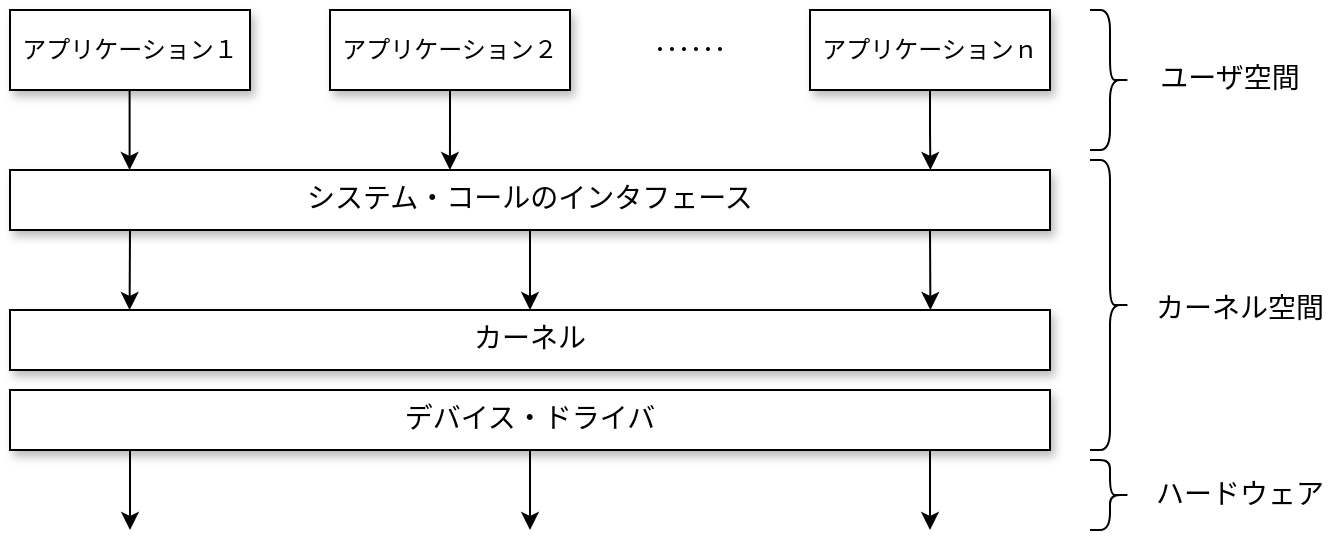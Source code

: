 <mxfile version="12.3.2" type="device" pages="1"><diagram id="f4ZPntvtw7oGMyb8JpNq" name="ページ1"><mxGraphModel dx="1170" dy="664" grid="1" gridSize="10" guides="1" tooltips="1" connect="1" arrows="1" fold="1" page="1" pageScale="1" pageWidth="827" pageHeight="1169" math="0" shadow="0"><root><mxCell id="0"/><mxCell id="1" parent="0"/><mxCell id="hzgzT4aMoHCP8oS8QX68-11" style="edgeStyle=orthogonalEdgeStyle;rounded=0;orthogonalLoop=1;jettySize=auto;html=1;entryX=0.115;entryY=0;entryDx=0;entryDy=0;entryPerimeter=0;" parent="1" source="hzgzT4aMoHCP8oS8QX68-1" target="hzgzT4aMoHCP8oS8QX68-5" edge="1"><mxGeometry relative="1" as="geometry"><mxPoint x="100" y="110" as="targetPoint"/><Array as="points"><mxPoint x="100" y="100"/></Array></mxGeometry></mxCell><mxCell id="hzgzT4aMoHCP8oS8QX68-1" value="&lt;font face=&quot;ヒラギノ角ゴ Pro W5&quot;&gt;アプリケーション１&lt;/font&gt;" style="rounded=0;whiteSpace=wrap;html=1;shadow=1;" parent="1" vertex="1"><mxGeometry x="40" y="40" width="120" height="40" as="geometry"/></mxCell><mxCell id="hzgzT4aMoHCP8oS8QX68-12" style="edgeStyle=orthogonalEdgeStyle;rounded=0;orthogonalLoop=1;jettySize=auto;html=1;entryX=0.423;entryY=0;entryDx=0;entryDy=0;entryPerimeter=0;" parent="1" source="hzgzT4aMoHCP8oS8QX68-2" target="hzgzT4aMoHCP8oS8QX68-5" edge="1"><mxGeometry relative="1" as="geometry"><mxPoint x="260" y="110" as="targetPoint"/><Array as="points"><mxPoint x="260" y="100"/></Array></mxGeometry></mxCell><mxCell id="hzgzT4aMoHCP8oS8QX68-2" value="&lt;font face=&quot;ヒラギノ角ゴ Pro W5&quot;&gt;アプリケーション２&lt;/font&gt;" style="rounded=0;whiteSpace=wrap;html=1;shadow=1;" parent="1" vertex="1"><mxGeometry x="200" y="40" width="120" height="40" as="geometry"/></mxCell><mxCell id="hzgzT4aMoHCP8oS8QX68-13" style="edgeStyle=orthogonalEdgeStyle;rounded=0;orthogonalLoop=1;jettySize=auto;html=1;entryX=0.885;entryY=0;entryDx=0;entryDy=0;entryPerimeter=0;" parent="1" source="hzgzT4aMoHCP8oS8QX68-3" target="hzgzT4aMoHCP8oS8QX68-5" edge="1"><mxGeometry relative="1" as="geometry"><mxPoint x="500" y="110" as="targetPoint"/></mxGeometry></mxCell><mxCell id="hzgzT4aMoHCP8oS8QX68-3" value="&lt;font face=&quot;ヒラギノ角ゴ Pro W5&quot; style=&quot;font-size: 12px&quot;&gt;アプリケーションｎ&lt;/font&gt;" style="rounded=0;whiteSpace=wrap;html=1;shadow=1;" parent="1" vertex="1"><mxGeometry x="440" y="40" width="120" height="40" as="geometry"/></mxCell><mxCell id="hzgzT4aMoHCP8oS8QX68-4" value="･･････" style="text;html=1;strokeColor=none;fillColor=none;align=center;verticalAlign=middle;whiteSpace=wrap;rounded=0;" parent="1" vertex="1"><mxGeometry x="360" y="50" width="40" height="20" as="geometry"/></mxCell><mxCell id="hzgzT4aMoHCP8oS8QX68-10" style="edgeStyle=orthogonalEdgeStyle;rounded=0;orthogonalLoop=1;jettySize=auto;html=1;entryX=0.5;entryY=0;entryDx=0;entryDy=0;" parent="1" source="hzgzT4aMoHCP8oS8QX68-5" target="hzgzT4aMoHCP8oS8QX68-7" edge="1"><mxGeometry relative="1" as="geometry"><mxPoint x="300" y="180" as="targetPoint"/></mxGeometry></mxCell><mxCell id="hzgzT4aMoHCP8oS8QX68-5" value="&lt;font face=&quot;ヒラギノ角ゴ Pro W5&quot; style=&quot;font-size: 14px&quot;&gt;システム・コールのインタフェース&lt;/font&gt;" style="rounded=0;whiteSpace=wrap;html=1;shadow=1;" parent="1" vertex="1"><mxGeometry x="40" y="120" width="520" height="30" as="geometry"/></mxCell><mxCell id="hzgzT4aMoHCP8oS8QX68-7" value="&lt;font face=&quot;ヒラギノ角ゴ Pro W5&quot; style=&quot;font-size: 14px&quot;&gt;カーネル&lt;/font&gt;" style="rounded=0;whiteSpace=wrap;html=1;shadow=1;" parent="1" vertex="1"><mxGeometry x="40" y="190" width="520" height="30" as="geometry"/></mxCell><mxCell id="hzgzT4aMoHCP8oS8QX68-9" style="edgeStyle=orthogonalEdgeStyle;rounded=0;orthogonalLoop=1;jettySize=auto;html=1;" parent="1" source="hzgzT4aMoHCP8oS8QX68-8" edge="1"><mxGeometry relative="1" as="geometry"><mxPoint x="300" y="300" as="targetPoint"/></mxGeometry></mxCell><mxCell id="hzgzT4aMoHCP8oS8QX68-8" value="&lt;font face=&quot;ヒラギノ角ゴ Pro W5&quot; style=&quot;font-size: 14px&quot;&gt;デバイス・ドライバ&lt;/font&gt;" style="rounded=0;whiteSpace=wrap;html=1;shadow=1;" parent="1" vertex="1"><mxGeometry x="40" y="230" width="520" height="30" as="geometry"/></mxCell><mxCell id="hzgzT4aMoHCP8oS8QX68-14" value="" style="endArrow=classic;html=1;entryX=0.115;entryY=0;entryDx=0;entryDy=0;entryPerimeter=0;" parent="1" target="hzgzT4aMoHCP8oS8QX68-7" edge="1"><mxGeometry width="50" height="50" relative="1" as="geometry"><mxPoint x="100" y="150" as="sourcePoint"/><mxPoint x="100" y="180" as="targetPoint"/></mxGeometry></mxCell><mxCell id="hzgzT4aMoHCP8oS8QX68-15" value="" style="shape=curlyBracket;whiteSpace=wrap;html=1;rounded=1;shadow=0;rotation=-180;" parent="1" vertex="1"><mxGeometry x="580" y="40" width="20" height="70" as="geometry"/></mxCell><mxCell id="hzgzT4aMoHCP8oS8QX68-16" value="" style="shape=curlyBracket;whiteSpace=wrap;html=1;rounded=1;shadow=0;rotation=-180;" parent="1" vertex="1"><mxGeometry x="580" y="115" width="20" height="145" as="geometry"/></mxCell><mxCell id="hzgzT4aMoHCP8oS8QX68-19" value="" style="endArrow=classic;html=1;entryX=0.885;entryY=0;entryDx=0;entryDy=0;entryPerimeter=0;" parent="1" target="hzgzT4aMoHCP8oS8QX68-7" edge="1"><mxGeometry width="50" height="50" relative="1" as="geometry"><mxPoint x="500" y="150" as="sourcePoint"/><mxPoint x="500" y="180" as="targetPoint"/></mxGeometry></mxCell><mxCell id="hzgzT4aMoHCP8oS8QX68-20" value="" style="endArrow=classic;html=1;" parent="1" edge="1"><mxGeometry width="50" height="50" relative="1" as="geometry"><mxPoint x="100" y="260" as="sourcePoint"/><mxPoint x="100" y="300" as="targetPoint"/></mxGeometry></mxCell><mxCell id="hzgzT4aMoHCP8oS8QX68-21" value="" style="endArrow=classic;html=1;" parent="1" edge="1"><mxGeometry width="50" height="50" relative="1" as="geometry"><mxPoint x="500" y="260" as="sourcePoint"/><mxPoint x="500" y="300" as="targetPoint"/></mxGeometry></mxCell><mxCell id="hzgzT4aMoHCP8oS8QX68-22" value="" style="shape=curlyBracket;whiteSpace=wrap;html=1;rounded=1;shadow=0;rotation=-180;" parent="1" vertex="1"><mxGeometry x="580" y="265" width="20" height="35" as="geometry"/></mxCell><mxCell id="hzgzT4aMoHCP8oS8QX68-23" value="&lt;font style=&quot;font-size: 14px&quot; face=&quot;ヒラギノ角ゴ Pro W5&quot;&gt;ユーザ空間&lt;/font&gt;" style="text;html=1;strokeColor=none;fillColor=none;align=center;verticalAlign=middle;whiteSpace=wrap;rounded=0;shadow=0;fontFamily=ヒラギノ角ゴ Pro W3;" parent="1" vertex="1"><mxGeometry x="610" y="65" width="80" height="20" as="geometry"/></mxCell><mxCell id="hzgzT4aMoHCP8oS8QX68-24" value="&lt;font style=&quot;font-size: 14px&quot; face=&quot;ヒラギノ角ゴ Pro W5&quot;&gt;カーネル空間&lt;/font&gt;" style="text;html=1;strokeColor=none;fillColor=none;align=center;verticalAlign=middle;whiteSpace=wrap;rounded=0;shadow=0;" parent="1" vertex="1"><mxGeometry x="610" y="180" width="90" height="20" as="geometry"/></mxCell><mxCell id="hzgzT4aMoHCP8oS8QX68-25" value="&lt;font style=&quot;font-size: 14px&quot;&gt;ハードウェア&lt;/font&gt;" style="text;html=1;strokeColor=none;fillColor=none;align=center;verticalAlign=middle;whiteSpace=wrap;rounded=0;shadow=0;fontFamily=ヒラギノ角ゴ Pro W5;fontSize=12;" parent="1" vertex="1"><mxGeometry x="610" y="273" width="90" height="20" as="geometry"/></mxCell></root></mxGraphModel></diagram></mxfile>
